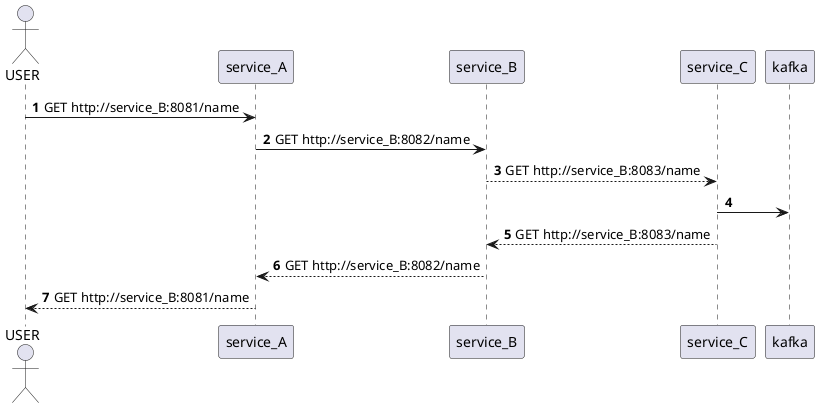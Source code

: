 @startuml
'https://plantuml.com/sequence-diagram

autonumber

actor USER

USER -> service_A: GET http://service_B:8081/name
service_A -> service_B: GET http://service_B:8082/name
service_B --> service_C: GET http://service_B:8083/name

service_C -> kafka :

service_B <-- service_C: GET http://service_B:8083/name
service_A <-- service_B: GET http://service_B:8082/name
USER <-- service_A: GET http://service_B:8081/name

@enduml
